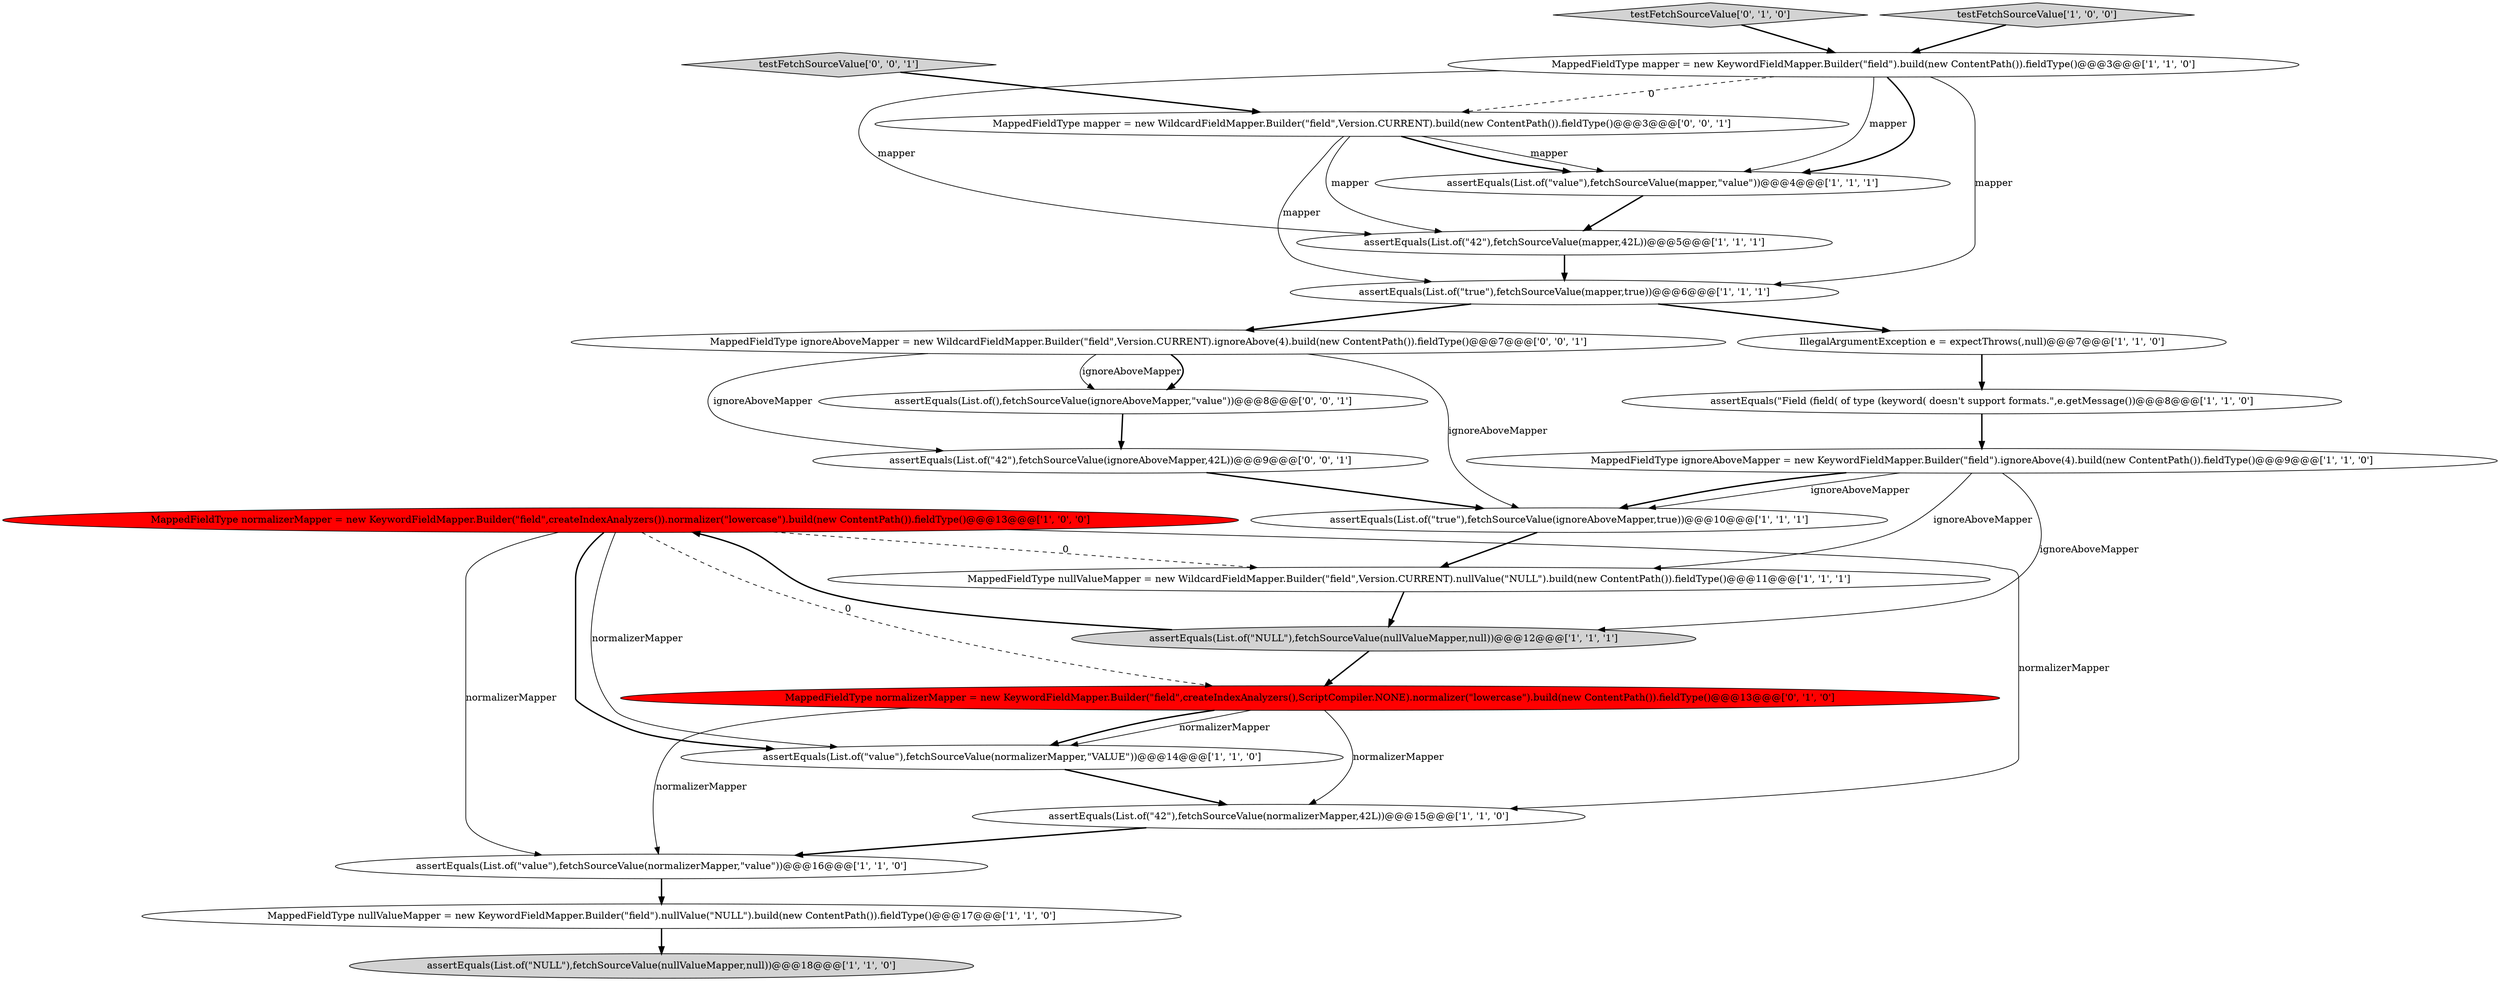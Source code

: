 digraph {
1 [style = filled, label = "assertEquals(List.of(\"value\"),fetchSourceValue(normalizerMapper,\"value\"))@@@16@@@['1', '1', '0']", fillcolor = white, shape = ellipse image = "AAA0AAABBB1BBB"];
7 [style = filled, label = "MappedFieldType nullValueMapper = new KeywordFieldMapper.Builder(\"field\").nullValue(\"NULL\").build(new ContentPath()).fieldType()@@@17@@@['1', '1', '0']", fillcolor = white, shape = ellipse image = "AAA0AAABBB1BBB"];
5 [style = filled, label = "assertEquals(List.of(\"NULL\"),fetchSourceValue(nullValueMapper,null))@@@18@@@['1', '1', '0']", fillcolor = lightgray, shape = ellipse image = "AAA0AAABBB1BBB"];
15 [style = filled, label = "assertEquals(List.of(\"NULL\"),fetchSourceValue(nullValueMapper,null))@@@12@@@['1', '1', '1']", fillcolor = lightgray, shape = ellipse image = "AAA0AAABBB1BBB"];
6 [style = filled, label = "MappedFieldType ignoreAboveMapper = new KeywordFieldMapper.Builder(\"field\").ignoreAbove(4).build(new ContentPath()).fieldType()@@@9@@@['1', '1', '0']", fillcolor = white, shape = ellipse image = "AAA0AAABBB1BBB"];
10 [style = filled, label = "assertEquals(List.of(\"true\"),fetchSourceValue(mapper,true))@@@6@@@['1', '1', '1']", fillcolor = white, shape = ellipse image = "AAA0AAABBB1BBB"];
3 [style = filled, label = "MappedFieldType normalizerMapper = new KeywordFieldMapper.Builder(\"field\",createIndexAnalyzers()).normalizer(\"lowercase\").build(new ContentPath()).fieldType()@@@13@@@['1', '0', '0']", fillcolor = red, shape = ellipse image = "AAA1AAABBB1BBB"];
8 [style = filled, label = "assertEquals(List.of(\"42\"),fetchSourceValue(normalizerMapper,42L))@@@15@@@['1', '1', '0']", fillcolor = white, shape = ellipse image = "AAA0AAABBB1BBB"];
23 [style = filled, label = "assertEquals(List.of(),fetchSourceValue(ignoreAboveMapper,\"value\"))@@@8@@@['0', '0', '1']", fillcolor = white, shape = ellipse image = "AAA0AAABBB3BBB"];
21 [style = filled, label = "assertEquals(List.of(\"42\"),fetchSourceValue(ignoreAboveMapper,42L))@@@9@@@['0', '0', '1']", fillcolor = white, shape = ellipse image = "AAA0AAABBB3BBB"];
17 [style = filled, label = "testFetchSourceValue['0', '1', '0']", fillcolor = lightgray, shape = diamond image = "AAA0AAABBB2BBB"];
4 [style = filled, label = "MappedFieldType mapper = new KeywordFieldMapper.Builder(\"field\").build(new ContentPath()).fieldType()@@@3@@@['1', '1', '0']", fillcolor = white, shape = ellipse image = "AAA0AAABBB1BBB"];
16 [style = filled, label = "assertEquals(List.of(\"value\"),fetchSourceValue(mapper,\"value\"))@@@4@@@['1', '1', '1']", fillcolor = white, shape = ellipse image = "AAA0AAABBB1BBB"];
18 [style = filled, label = "MappedFieldType normalizerMapper = new KeywordFieldMapper.Builder(\"field\",createIndexAnalyzers(),ScriptCompiler.NONE).normalizer(\"lowercase\").build(new ContentPath()).fieldType()@@@13@@@['0', '1', '0']", fillcolor = red, shape = ellipse image = "AAA1AAABBB2BBB"];
0 [style = filled, label = "assertEquals(\"Field (field( of type (keyword( doesn't support formats.\",e.getMessage())@@@8@@@['1', '1', '0']", fillcolor = white, shape = ellipse image = "AAA0AAABBB1BBB"];
12 [style = filled, label = "MappedFieldType nullValueMapper = new WildcardFieldMapper.Builder(\"field\",Version.CURRENT).nullValue(\"NULL\").build(new ContentPath()).fieldType()@@@11@@@['1', '1', '1']", fillcolor = white, shape = ellipse image = "AAA0AAABBB1BBB"];
11 [style = filled, label = "assertEquals(List.of(\"true\"),fetchSourceValue(ignoreAboveMapper,true))@@@10@@@['1', '1', '1']", fillcolor = white, shape = ellipse image = "AAA0AAABBB1BBB"];
13 [style = filled, label = "assertEquals(List.of(\"value\"),fetchSourceValue(normalizerMapper,\"VALUE\"))@@@14@@@['1', '1', '0']", fillcolor = white, shape = ellipse image = "AAA0AAABBB1BBB"];
2 [style = filled, label = "IllegalArgumentException e = expectThrows(,null)@@@7@@@['1', '1', '0']", fillcolor = white, shape = ellipse image = "AAA0AAABBB1BBB"];
20 [style = filled, label = "MappedFieldType mapper = new WildcardFieldMapper.Builder(\"field\",Version.CURRENT).build(new ContentPath()).fieldType()@@@3@@@['0', '0', '1']", fillcolor = white, shape = ellipse image = "AAA0AAABBB3BBB"];
22 [style = filled, label = "testFetchSourceValue['0', '0', '1']", fillcolor = lightgray, shape = diamond image = "AAA0AAABBB3BBB"];
14 [style = filled, label = "assertEquals(List.of(\"42\"),fetchSourceValue(mapper,42L))@@@5@@@['1', '1', '1']", fillcolor = white, shape = ellipse image = "AAA0AAABBB1BBB"];
9 [style = filled, label = "testFetchSourceValue['1', '0', '0']", fillcolor = lightgray, shape = diamond image = "AAA0AAABBB1BBB"];
19 [style = filled, label = "MappedFieldType ignoreAboveMapper = new WildcardFieldMapper.Builder(\"field\",Version.CURRENT).ignoreAbove(4).build(new ContentPath()).fieldType()@@@7@@@['0', '0', '1']", fillcolor = white, shape = ellipse image = "AAA0AAABBB3BBB"];
18->8 [style = solid, label="normalizerMapper"];
4->14 [style = solid, label="mapper"];
6->11 [style = solid, label="ignoreAboveMapper"];
0->6 [style = bold, label=""];
18->1 [style = solid, label="normalizerMapper"];
20->16 [style = solid, label="mapper"];
10->19 [style = bold, label=""];
9->4 [style = bold, label=""];
3->18 [style = dashed, label="0"];
18->13 [style = solid, label="normalizerMapper"];
12->15 [style = bold, label=""];
14->10 [style = bold, label=""];
11->12 [style = bold, label=""];
6->12 [style = solid, label="ignoreAboveMapper"];
15->3 [style = bold, label=""];
1->7 [style = bold, label=""];
15->18 [style = bold, label=""];
20->10 [style = solid, label="mapper"];
3->13 [style = solid, label="normalizerMapper"];
4->10 [style = solid, label="mapper"];
4->16 [style = solid, label="mapper"];
8->1 [style = bold, label=""];
7->5 [style = bold, label=""];
2->0 [style = bold, label=""];
3->8 [style = solid, label="normalizerMapper"];
19->23 [style = solid, label="ignoreAboveMapper"];
19->21 [style = solid, label="ignoreAboveMapper"];
20->16 [style = bold, label=""];
3->12 [style = dashed, label="0"];
23->21 [style = bold, label=""];
21->11 [style = bold, label=""];
22->20 [style = bold, label=""];
4->20 [style = dashed, label="0"];
19->23 [style = bold, label=""];
6->15 [style = solid, label="ignoreAboveMapper"];
6->11 [style = bold, label=""];
20->14 [style = solid, label="mapper"];
18->13 [style = bold, label=""];
3->13 [style = bold, label=""];
16->14 [style = bold, label=""];
19->11 [style = solid, label="ignoreAboveMapper"];
10->2 [style = bold, label=""];
13->8 [style = bold, label=""];
3->1 [style = solid, label="normalizerMapper"];
17->4 [style = bold, label=""];
4->16 [style = bold, label=""];
}
